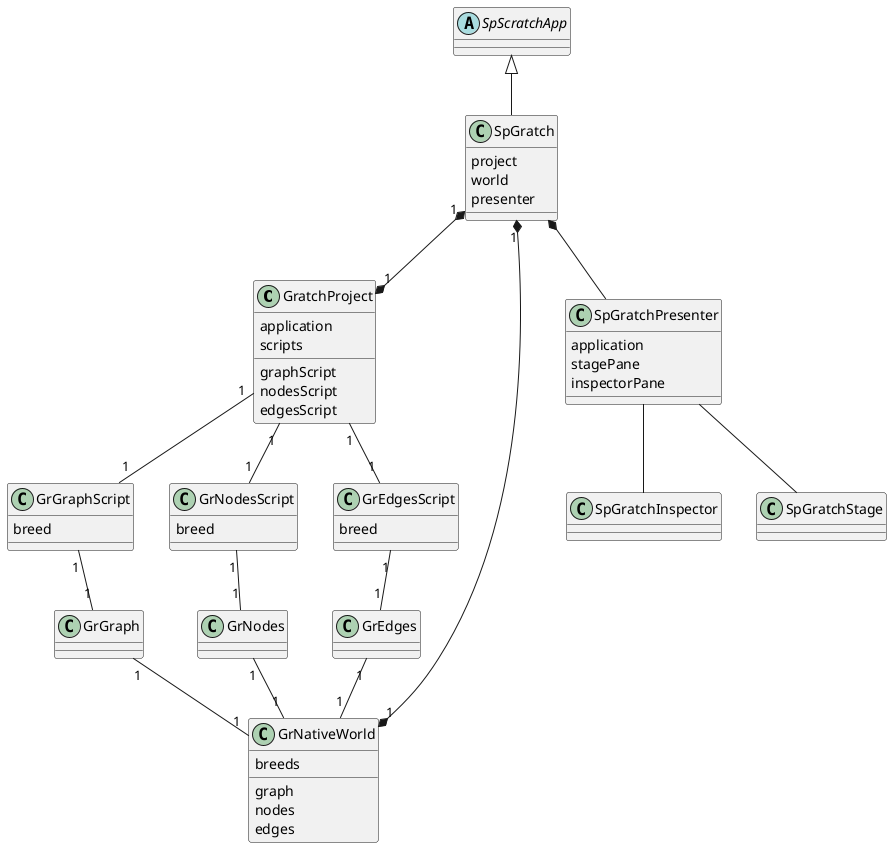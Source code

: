 @startuml
class GratchProject {
  {field} application
  {field} scripts
  {method} graphScript
  {method} nodesScript
  {method} edgesScript
}

abstract class SpScratchApp
class SpGratch {
  {field} project
  {field} world
  {field} presenter
}

class GrNativeWorld {
  {field} breeds
  {method} graph
  {method} nodes
  {method} edges
}

SpScratchApp <|-- SpGratch
SpGratch "1" *--* "1" GratchProject
SpGratch "1" *--* "1" GrNativeWorld

class GrGraphScript {
  {field} breed
}

class GrNodesScript {
  {field} breed
}

class GrEdgesScript {
  {field} breed
}

GratchProject "1" -- "1" GrGraphScript
GratchProject "1" -- "1" GrNodesScript
GratchProject "1" -- "1" GrEdgesScript

GrGraph "1" -- "1" GrNativeWorld 
GrNodes "1" -- "1" GrNativeWorld
GrEdges "1" -- "1" GrNativeWorld

GrGraphScript "1" -- "1" GrGraph
GrNodesScript "1" -- "1" GrNodes
GrEdgesScript "1" -- "1" GrEdges

class SpGratchPresenter {
  {field} application
  {field} stagePane
  {field} inspectorPane
}

SpGratchPresenter -- SpGratchInspector
SpGratchPresenter -- SpGratchStage

SpGratch *-- SpGratchPresenter
@enduml
